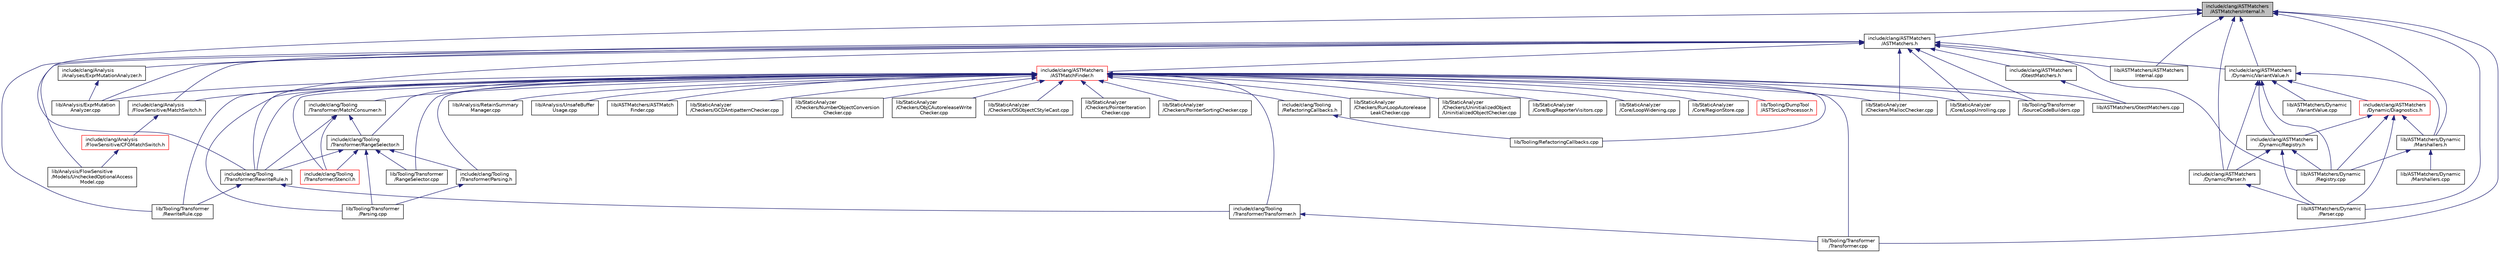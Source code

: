 digraph "include/clang/ASTMatchers/ASTMatchersInternal.h"
{
 // LATEX_PDF_SIZE
  bgcolor="transparent";
  edge [fontname="Helvetica",fontsize="10",labelfontname="Helvetica",labelfontsize="10"];
  node [fontname="Helvetica",fontsize="10",shape=record];
  Node1 [label="include/clang/ASTMatchers\l/ASTMatchersInternal.h",height=0.2,width=0.4,color="black", fillcolor="grey75", style="filled", fontcolor="black",tooltip=" "];
  Node1 -> Node2 [dir="back",color="midnightblue",fontsize="10",style="solid",fontname="Helvetica"];
  Node2 [label="include/clang/ASTMatchers\l/ASTMatchers.h",height=0.2,width=0.4,color="black",URL="$ASTMatchers_8h.html",tooltip=" "];
  Node2 -> Node3 [dir="back",color="midnightblue",fontsize="10",style="solid",fontname="Helvetica"];
  Node3 [label="include/clang/Analysis\l/Analyses/ExprMutationAnalyzer.h",height=0.2,width=0.4,color="black",URL="$ExprMutationAnalyzer_8h.html",tooltip=" "];
  Node3 -> Node4 [dir="back",color="midnightblue",fontsize="10",style="solid",fontname="Helvetica"];
  Node4 [label="lib/Analysis/ExprMutation\lAnalyzer.cpp",height=0.2,width=0.4,color="black",URL="$ExprMutationAnalyzer_8cpp.html",tooltip=" "];
  Node2 -> Node5 [dir="back",color="midnightblue",fontsize="10",style="solid",fontname="Helvetica"];
  Node5 [label="include/clang/Analysis\l/FlowSensitive/MatchSwitch.h",height=0.2,width=0.4,color="black",URL="$MatchSwitch_8h.html",tooltip=" "];
  Node5 -> Node6 [dir="back",color="midnightblue",fontsize="10",style="solid",fontname="Helvetica"];
  Node6 [label="include/clang/Analysis\l/FlowSensitive/CFGMatchSwitch.h",height=0.2,width=0.4,color="red",URL="$CFGMatchSwitch_8h.html",tooltip=" "];
  Node6 -> Node8 [dir="back",color="midnightblue",fontsize="10",style="solid",fontname="Helvetica"];
  Node8 [label="lib/Analysis/FlowSensitive\l/Models/UncheckedOptionalAccess\lModel.cpp",height=0.2,width=0.4,color="black",URL="$UncheckedOptionalAccessModel_8cpp.html",tooltip=" "];
  Node2 -> Node9 [dir="back",color="midnightblue",fontsize="10",style="solid",fontname="Helvetica"];
  Node9 [label="include/clang/ASTMatchers\l/ASTMatchFinder.h",height=0.2,width=0.4,color="red",URL="$ASTMatchFinder_8h.html",tooltip=" "];
  Node9 -> Node5 [dir="back",color="midnightblue",fontsize="10",style="solid",fontname="Helvetica"];
  Node9 -> Node10 [dir="back",color="midnightblue",fontsize="10",style="solid",fontname="Helvetica"];
  Node10 [label="include/clang/Tooling\l/RefactoringCallbacks.h",height=0.2,width=0.4,color="black",URL="$RefactoringCallbacks_8h.html",tooltip=" "];
  Node10 -> Node11 [dir="back",color="midnightblue",fontsize="10",style="solid",fontname="Helvetica"];
  Node11 [label="lib/Tooling/RefactoringCallbacks.cpp",height=0.2,width=0.4,color="black",URL="$RefactoringCallbacks_8cpp.html",tooltip=" "];
  Node9 -> Node12 [dir="back",color="midnightblue",fontsize="10",style="solid",fontname="Helvetica"];
  Node12 [label="include/clang/Tooling\l/Transformer/MatchConsumer.h",height=0.2,width=0.4,color="black",URL="$MatchConsumer_8h.html",tooltip=" "];
  Node12 -> Node13 [dir="back",color="midnightblue",fontsize="10",style="solid",fontname="Helvetica"];
  Node13 [label="include/clang/Tooling\l/Transformer/RangeSelector.h",height=0.2,width=0.4,color="black",URL="$RangeSelector_8h.html",tooltip=" "];
  Node13 -> Node14 [dir="back",color="midnightblue",fontsize="10",style="solid",fontname="Helvetica"];
  Node14 [label="include/clang/Tooling\l/Transformer/Parsing.h",height=0.2,width=0.4,color="black",URL="$Parsing_8h.html",tooltip=" "];
  Node14 -> Node15 [dir="back",color="midnightblue",fontsize="10",style="solid",fontname="Helvetica"];
  Node15 [label="lib/Tooling/Transformer\l/Parsing.cpp",height=0.2,width=0.4,color="black",URL="$Parsing_8cpp.html",tooltip=" "];
  Node13 -> Node16 [dir="back",color="midnightblue",fontsize="10",style="solid",fontname="Helvetica"];
  Node16 [label="include/clang/Tooling\l/Transformer/RewriteRule.h",height=0.2,width=0.4,color="black",URL="$RewriteRule_8h.html",tooltip=" "];
  Node16 -> Node17 [dir="back",color="midnightblue",fontsize="10",style="solid",fontname="Helvetica"];
  Node17 [label="include/clang/Tooling\l/Transformer/Transformer.h",height=0.2,width=0.4,color="black",URL="$Transformer_8h.html",tooltip=" "];
  Node17 -> Node18 [dir="back",color="midnightblue",fontsize="10",style="solid",fontname="Helvetica"];
  Node18 [label="lib/Tooling/Transformer\l/Transformer.cpp",height=0.2,width=0.4,color="black",URL="$Transformer_8cpp.html",tooltip=" "];
  Node16 -> Node19 [dir="back",color="midnightblue",fontsize="10",style="solid",fontname="Helvetica"];
  Node19 [label="lib/Tooling/Transformer\l/RewriteRule.cpp",height=0.2,width=0.4,color="black",URL="$RewriteRule_8cpp.html",tooltip=" "];
  Node13 -> Node20 [dir="back",color="midnightblue",fontsize="10",style="solid",fontname="Helvetica"];
  Node20 [label="include/clang/Tooling\l/Transformer/Stencil.h",height=0.2,width=0.4,color="red",URL="$Stencil_8h.html",tooltip=" "];
  Node13 -> Node15 [dir="back",color="midnightblue",fontsize="10",style="solid",fontname="Helvetica"];
  Node13 -> Node22 [dir="back",color="midnightblue",fontsize="10",style="solid",fontname="Helvetica"];
  Node22 [label="lib/Tooling/Transformer\l/RangeSelector.cpp",height=0.2,width=0.4,color="black",URL="$RangeSelector_8cpp.html",tooltip=" "];
  Node12 -> Node16 [dir="back",color="midnightblue",fontsize="10",style="solid",fontname="Helvetica"];
  Node12 -> Node20 [dir="back",color="midnightblue",fontsize="10",style="solid",fontname="Helvetica"];
  Node9 -> Node14 [dir="back",color="midnightblue",fontsize="10",style="solid",fontname="Helvetica"];
  Node9 -> Node13 [dir="back",color="midnightblue",fontsize="10",style="solid",fontname="Helvetica"];
  Node9 -> Node16 [dir="back",color="midnightblue",fontsize="10",style="solid",fontname="Helvetica"];
  Node9 -> Node20 [dir="back",color="midnightblue",fontsize="10",style="solid",fontname="Helvetica"];
  Node9 -> Node17 [dir="back",color="midnightblue",fontsize="10",style="solid",fontname="Helvetica"];
  Node9 -> Node4 [dir="back",color="midnightblue",fontsize="10",style="solid",fontname="Helvetica"];
  Node9 -> Node23 [dir="back",color="midnightblue",fontsize="10",style="solid",fontname="Helvetica"];
  Node23 [label="lib/Analysis/RetainSummary\lManager.cpp",height=0.2,width=0.4,color="black",URL="$RetainSummaryManager_8cpp.html",tooltip=" "];
  Node9 -> Node24 [dir="back",color="midnightblue",fontsize="10",style="solid",fontname="Helvetica"];
  Node24 [label="lib/Analysis/UnsafeBuffer\lUsage.cpp",height=0.2,width=0.4,color="black",URL="$UnsafeBufferUsage_8cpp.html",tooltip=" "];
  Node9 -> Node25 [dir="back",color="midnightblue",fontsize="10",style="solid",fontname="Helvetica"];
  Node25 [label="lib/ASTMatchers/ASTMatch\lFinder.cpp",height=0.2,width=0.4,color="black",URL="$ASTMatchFinder_8cpp.html",tooltip=" "];
  Node9 -> Node26 [dir="back",color="midnightblue",fontsize="10",style="solid",fontname="Helvetica"];
  Node26 [label="lib/ASTMatchers/GtestMatchers.cpp",height=0.2,width=0.4,color="black",URL="$GtestMatchers_8cpp.html",tooltip=" "];
  Node9 -> Node27 [dir="back",color="midnightblue",fontsize="10",style="solid",fontname="Helvetica"];
  Node27 [label="lib/StaticAnalyzer\l/Checkers/GCDAntipatternChecker.cpp",height=0.2,width=0.4,color="black",URL="$GCDAntipatternChecker_8cpp.html",tooltip=" "];
  Node9 -> Node28 [dir="back",color="midnightblue",fontsize="10",style="solid",fontname="Helvetica"];
  Node28 [label="lib/StaticAnalyzer\l/Checkers/MallocChecker.cpp",height=0.2,width=0.4,color="black",URL="$MallocChecker_8cpp.html",tooltip=" "];
  Node9 -> Node29 [dir="back",color="midnightblue",fontsize="10",style="solid",fontname="Helvetica"];
  Node29 [label="lib/StaticAnalyzer\l/Checkers/NumberObjectConversion\lChecker.cpp",height=0.2,width=0.4,color="black",URL="$NumberObjectConversionChecker_8cpp.html",tooltip=" "];
  Node9 -> Node30 [dir="back",color="midnightblue",fontsize="10",style="solid",fontname="Helvetica"];
  Node30 [label="lib/StaticAnalyzer\l/Checkers/ObjCAutoreleaseWrite\lChecker.cpp",height=0.2,width=0.4,color="black",URL="$ObjCAutoreleaseWriteChecker_8cpp.html",tooltip=" "];
  Node9 -> Node31 [dir="back",color="midnightblue",fontsize="10",style="solid",fontname="Helvetica"];
  Node31 [label="lib/StaticAnalyzer\l/Checkers/OSObjectCStyleCast.cpp",height=0.2,width=0.4,color="black",URL="$OSObjectCStyleCast_8cpp.html",tooltip=" "];
  Node9 -> Node32 [dir="back",color="midnightblue",fontsize="10",style="solid",fontname="Helvetica"];
  Node32 [label="lib/StaticAnalyzer\l/Checkers/PointerIteration\lChecker.cpp",height=0.2,width=0.4,color="black",URL="$PointerIterationChecker_8cpp.html",tooltip=" "];
  Node9 -> Node33 [dir="back",color="midnightblue",fontsize="10",style="solid",fontname="Helvetica"];
  Node33 [label="lib/StaticAnalyzer\l/Checkers/PointerSortingChecker.cpp",height=0.2,width=0.4,color="black",URL="$PointerSortingChecker_8cpp.html",tooltip=" "];
  Node9 -> Node34 [dir="back",color="midnightblue",fontsize="10",style="solid",fontname="Helvetica"];
  Node34 [label="lib/StaticAnalyzer\l/Checkers/RunLoopAutorelease\lLeakChecker.cpp",height=0.2,width=0.4,color="black",URL="$RunLoopAutoreleaseLeakChecker_8cpp.html",tooltip=" "];
  Node9 -> Node35 [dir="back",color="midnightblue",fontsize="10",style="solid",fontname="Helvetica"];
  Node35 [label="lib/StaticAnalyzer\l/Checkers/UninitializedObject\l/UninitializedObjectChecker.cpp",height=0.2,width=0.4,color="black",URL="$UninitializedObjectChecker_8cpp.html",tooltip=" "];
  Node9 -> Node36 [dir="back",color="midnightblue",fontsize="10",style="solid",fontname="Helvetica"];
  Node36 [label="lib/StaticAnalyzer\l/Core/BugReporterVisitors.cpp",height=0.2,width=0.4,color="black",URL="$BugReporterVisitors_8cpp.html",tooltip=" "];
  Node9 -> Node37 [dir="back",color="midnightblue",fontsize="10",style="solid",fontname="Helvetica"];
  Node37 [label="lib/StaticAnalyzer\l/Core/LoopUnrolling.cpp",height=0.2,width=0.4,color="black",URL="$LoopUnrolling_8cpp.html",tooltip=" "];
  Node9 -> Node38 [dir="back",color="midnightblue",fontsize="10",style="solid",fontname="Helvetica"];
  Node38 [label="lib/StaticAnalyzer\l/Core/LoopWidening.cpp",height=0.2,width=0.4,color="black",URL="$LoopWidening_8cpp.html",tooltip=" "];
  Node9 -> Node39 [dir="back",color="midnightblue",fontsize="10",style="solid",fontname="Helvetica"];
  Node39 [label="lib/StaticAnalyzer\l/Core/RegionStore.cpp",height=0.2,width=0.4,color="black",URL="$RegionStore_8cpp.html",tooltip=" "];
  Node9 -> Node40 [dir="back",color="midnightblue",fontsize="10",style="solid",fontname="Helvetica"];
  Node40 [label="lib/Tooling/DumpTool\l/ASTSrcLocProcessor.h",height=0.2,width=0.4,color="red",URL="$ASTSrcLocProcessor_8h.html",tooltip=" "];
  Node9 -> Node11 [dir="back",color="midnightblue",fontsize="10",style="solid",fontname="Helvetica"];
  Node9 -> Node15 [dir="back",color="midnightblue",fontsize="10",style="solid",fontname="Helvetica"];
  Node9 -> Node22 [dir="back",color="midnightblue",fontsize="10",style="solid",fontname="Helvetica"];
  Node9 -> Node19 [dir="back",color="midnightblue",fontsize="10",style="solid",fontname="Helvetica"];
  Node9 -> Node43 [dir="back",color="midnightblue",fontsize="10",style="solid",fontname="Helvetica"];
  Node43 [label="lib/Tooling/Transformer\l/SourceCodeBuilders.cpp",height=0.2,width=0.4,color="black",URL="$SourceCodeBuilders_8cpp.html",tooltip=" "];
  Node9 -> Node18 [dir="back",color="midnightblue",fontsize="10",style="solid",fontname="Helvetica"];
  Node2 -> Node44 [dir="back",color="midnightblue",fontsize="10",style="solid",fontname="Helvetica"];
  Node44 [label="include/clang/ASTMatchers\l/Dynamic/VariantValue.h",height=0.2,width=0.4,color="black",URL="$VariantValue_8h.html",tooltip=" "];
  Node44 -> Node45 [dir="back",color="midnightblue",fontsize="10",style="solid",fontname="Helvetica"];
  Node45 [label="include/clang/ASTMatchers\l/Dynamic/Diagnostics.h",height=0.2,width=0.4,color="red",URL="$Diagnostics_8h.html",tooltip=" "];
  Node45 -> Node46 [dir="back",color="midnightblue",fontsize="10",style="solid",fontname="Helvetica"];
  Node46 [label="include/clang/ASTMatchers\l/Dynamic/Registry.h",height=0.2,width=0.4,color="black",URL="$Registry_8h.html",tooltip=" "];
  Node46 -> Node47 [dir="back",color="midnightblue",fontsize="10",style="solid",fontname="Helvetica"];
  Node47 [label="include/clang/ASTMatchers\l/Dynamic/Parser.h",height=0.2,width=0.4,color="black",URL="$ASTMatchers_2Dynamic_2Parser_8h.html",tooltip=" "];
  Node47 -> Node48 [dir="back",color="midnightblue",fontsize="10",style="solid",fontname="Helvetica"];
  Node48 [label="lib/ASTMatchers/Dynamic\l/Parser.cpp",height=0.2,width=0.4,color="black",URL="$ASTMatchers_2Dynamic_2Parser_8cpp.html",tooltip=" "];
  Node46 -> Node48 [dir="back",color="midnightblue",fontsize="10",style="solid",fontname="Helvetica"];
  Node46 -> Node49 [dir="back",color="midnightblue",fontsize="10",style="solid",fontname="Helvetica"];
  Node49 [label="lib/ASTMatchers/Dynamic\l/Registry.cpp",height=0.2,width=0.4,color="black",URL="$Registry_8cpp.html",tooltip=" "];
  Node45 -> Node51 [dir="back",color="midnightblue",fontsize="10",style="solid",fontname="Helvetica"];
  Node51 [label="lib/ASTMatchers/Dynamic\l/Marshallers.h",height=0.2,width=0.4,color="black",URL="$Marshallers_8h.html",tooltip=" "];
  Node51 -> Node52 [dir="back",color="midnightblue",fontsize="10",style="solid",fontname="Helvetica"];
  Node52 [label="lib/ASTMatchers/Dynamic\l/Marshallers.cpp",height=0.2,width=0.4,color="black",URL="$Marshallers_8cpp.html",tooltip=" "];
  Node51 -> Node49 [dir="back",color="midnightblue",fontsize="10",style="solid",fontname="Helvetica"];
  Node45 -> Node48 [dir="back",color="midnightblue",fontsize="10",style="solid",fontname="Helvetica"];
  Node45 -> Node49 [dir="back",color="midnightblue",fontsize="10",style="solid",fontname="Helvetica"];
  Node44 -> Node47 [dir="back",color="midnightblue",fontsize="10",style="solid",fontname="Helvetica"];
  Node44 -> Node46 [dir="back",color="midnightblue",fontsize="10",style="solid",fontname="Helvetica"];
  Node44 -> Node51 [dir="back",color="midnightblue",fontsize="10",style="solid",fontname="Helvetica"];
  Node44 -> Node49 [dir="back",color="midnightblue",fontsize="10",style="solid",fontname="Helvetica"];
  Node44 -> Node53 [dir="back",color="midnightblue",fontsize="10",style="solid",fontname="Helvetica"];
  Node53 [label="lib/ASTMatchers/Dynamic\l/VariantValue.cpp",height=0.2,width=0.4,color="black",URL="$VariantValue_8cpp.html",tooltip=" "];
  Node2 -> Node54 [dir="back",color="midnightblue",fontsize="10",style="solid",fontname="Helvetica"];
  Node54 [label="include/clang/ASTMatchers\l/GtestMatchers.h",height=0.2,width=0.4,color="black",URL="$GtestMatchers_8h.html",tooltip=" "];
  Node54 -> Node26 [dir="back",color="midnightblue",fontsize="10",style="solid",fontname="Helvetica"];
  Node2 -> Node16 [dir="back",color="midnightblue",fontsize="10",style="solid",fontname="Helvetica"];
  Node2 -> Node4 [dir="back",color="midnightblue",fontsize="10",style="solid",fontname="Helvetica"];
  Node2 -> Node8 [dir="back",color="midnightblue",fontsize="10",style="solid",fontname="Helvetica"];
  Node2 -> Node55 [dir="back",color="midnightblue",fontsize="10",style="solid",fontname="Helvetica"];
  Node55 [label="lib/ASTMatchers/ASTMatchers\lInternal.cpp",height=0.2,width=0.4,color="black",URL="$ASTMatchersInternal_8cpp.html",tooltip=" "];
  Node2 -> Node49 [dir="back",color="midnightblue",fontsize="10",style="solid",fontname="Helvetica"];
  Node2 -> Node28 [dir="back",color="midnightblue",fontsize="10",style="solid",fontname="Helvetica"];
  Node2 -> Node37 [dir="back",color="midnightblue",fontsize="10",style="solid",fontname="Helvetica"];
  Node2 -> Node19 [dir="back",color="midnightblue",fontsize="10",style="solid",fontname="Helvetica"];
  Node2 -> Node43 [dir="back",color="midnightblue",fontsize="10",style="solid",fontname="Helvetica"];
  Node1 -> Node47 [dir="back",color="midnightblue",fontsize="10",style="solid",fontname="Helvetica"];
  Node1 -> Node44 [dir="back",color="midnightblue",fontsize="10",style="solid",fontname="Helvetica"];
  Node1 -> Node16 [dir="back",color="midnightblue",fontsize="10",style="solid",fontname="Helvetica"];
  Node1 -> Node55 [dir="back",color="midnightblue",fontsize="10",style="solid",fontname="Helvetica"];
  Node1 -> Node51 [dir="back",color="midnightblue",fontsize="10",style="solid",fontname="Helvetica"];
  Node1 -> Node48 [dir="back",color="midnightblue",fontsize="10",style="solid",fontname="Helvetica"];
  Node1 -> Node18 [dir="back",color="midnightblue",fontsize="10",style="solid",fontname="Helvetica"];
}
